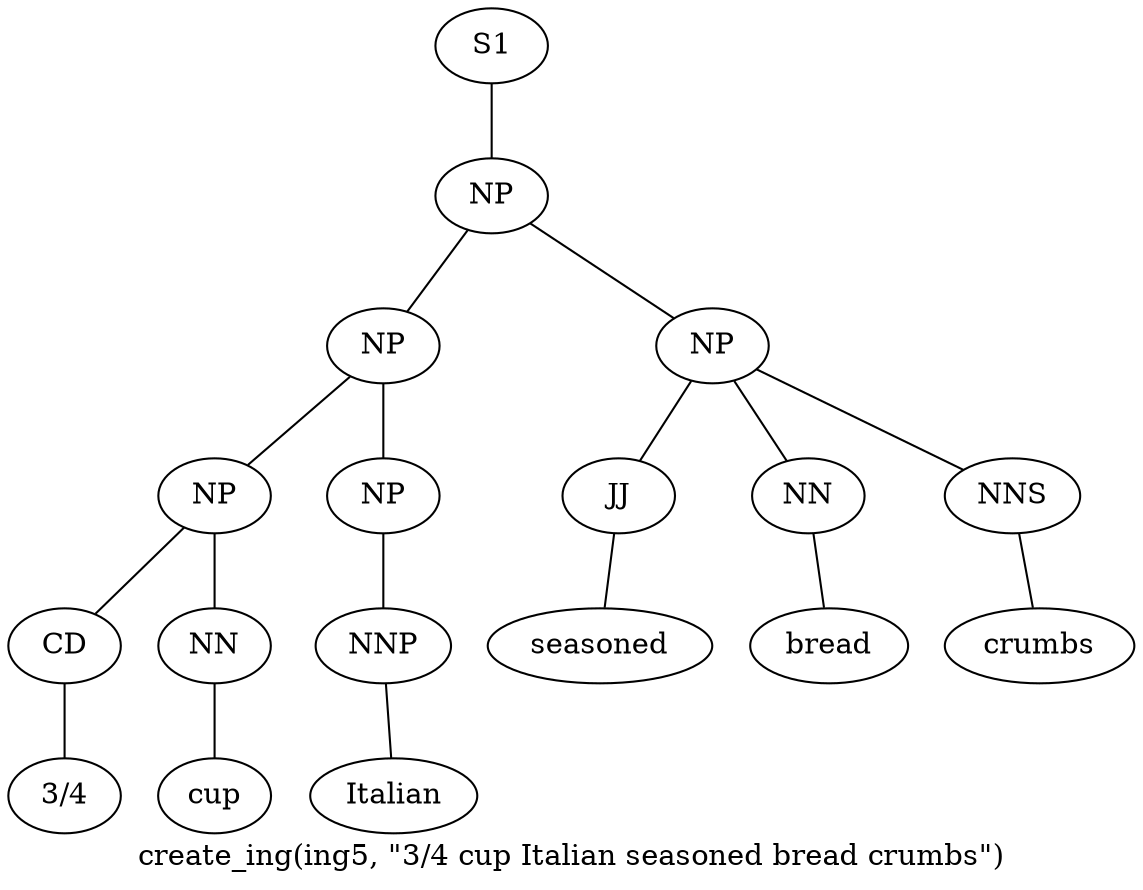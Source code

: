 graph SyntaxGraph {
	label = "create_ing(ing5, \"3/4 cup Italian seasoned bread crumbs\")";
	Node0 [label="S1"];
	Node1 [label="NP"];
	Node2 [label="NP"];
	Node3 [label="NP"];
	Node4 [label="CD"];
	Node5 [label="3/4"];
	Node6 [label="NN"];
	Node7 [label="cup"];
	Node8 [label="NP"];
	Node9 [label="NNP"];
	Node10 [label="Italian"];
	Node11 [label="NP"];
	Node12 [label="JJ"];
	Node13 [label="seasoned"];
	Node14 [label="NN"];
	Node15 [label="bread"];
	Node16 [label="NNS"];
	Node17 [label="crumbs"];

	Node0 -- Node1;
	Node1 -- Node2;
	Node1 -- Node11;
	Node2 -- Node3;
	Node2 -- Node8;
	Node3 -- Node4;
	Node3 -- Node6;
	Node4 -- Node5;
	Node6 -- Node7;
	Node8 -- Node9;
	Node9 -- Node10;
	Node11 -- Node12;
	Node11 -- Node14;
	Node11 -- Node16;
	Node12 -- Node13;
	Node14 -- Node15;
	Node16 -- Node17;
}